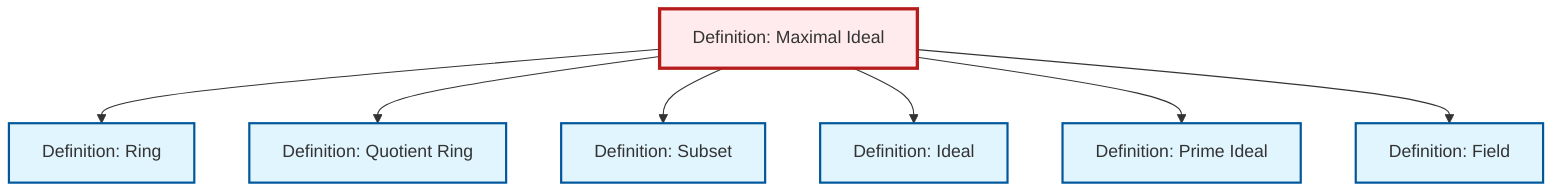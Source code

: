 graph TD
    classDef definition fill:#e1f5fe,stroke:#01579b,stroke-width:2px
    classDef theorem fill:#f3e5f5,stroke:#4a148c,stroke-width:2px
    classDef axiom fill:#fff3e0,stroke:#e65100,stroke-width:2px
    classDef example fill:#e8f5e9,stroke:#1b5e20,stroke-width:2px
    classDef current fill:#ffebee,stroke:#b71c1c,stroke-width:3px
    def-field["Definition: Field"]:::definition
    def-subset["Definition: Subset"]:::definition
    def-prime-ideal["Definition: Prime Ideal"]:::definition
    def-ring["Definition: Ring"]:::definition
    def-maximal-ideal["Definition: Maximal Ideal"]:::definition
    def-quotient-ring["Definition: Quotient Ring"]:::definition
    def-ideal["Definition: Ideal"]:::definition
    def-maximal-ideal --> def-ring
    def-maximal-ideal --> def-quotient-ring
    def-maximal-ideal --> def-subset
    def-maximal-ideal --> def-ideal
    def-maximal-ideal --> def-prime-ideal
    def-maximal-ideal --> def-field
    class def-maximal-ideal current